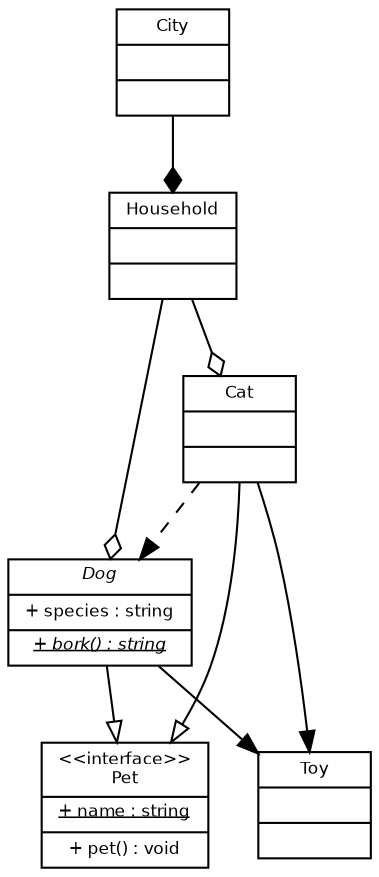 digraph G {
	fontname = "Bitstream Vera Sans"
	fontsize = 8


 	node [
		fontname = "Bitstream Vera Sans"
		fontsize = 8
		shape = "record"
	]

	edge [
		fontname = "Bitstream Vera Sans"
		fontsize = 8
	]

	Cat [
		label = <{Cat||}>
	]

	City [
		label = <{City||}>
	]

	Dog [
		label = <{<I>Dog</I>|+ species : string<BR ALIGN="LEFT"/>|<I><U>+ bork() : string</U></I><BR ALIGN="LEFT"/>}>
	]

	Household [
		label = <{Household||}>
	]

	Pet [
		label = <{&lt;&lt;interface&gt;&gt;<BR ALIGN="LEFT"/>Pet|<U>+ name : string</U><BR ALIGN="LEFT"/>|+ pet() : void<BR ALIGN="LEFT"/>}>
	]

	Toy [
		label = <{Toy||}>
	]

	edge [
		 arrowhead = "empty"
	]
	Dog -> Pet

	edge [
		 arrowhead = "empty"
	]
	Cat -> Pet

	edge [
		 arrowhead = "normal"
		 style = "dashed"
	]
	Cat -> Dog

	edge [
		 arrowhead = "odiamond"
		 style = "solid"
	]
	Household -> Dog

	edge [
		 arrowhead = "odiamond"
		 style = "solid"
	]
	Household -> Cat

	edge [
		 arrowhead = "diamond"
		 style = "solid"
	]
	City -> Household

	edge [
		 arrowhead = "normal"
		 style = "solid"
	]
	Dog -> Toy

	edge [
		 arrowhead = "normal"
		 style = "solid"
	]
	Cat -> Toy


}